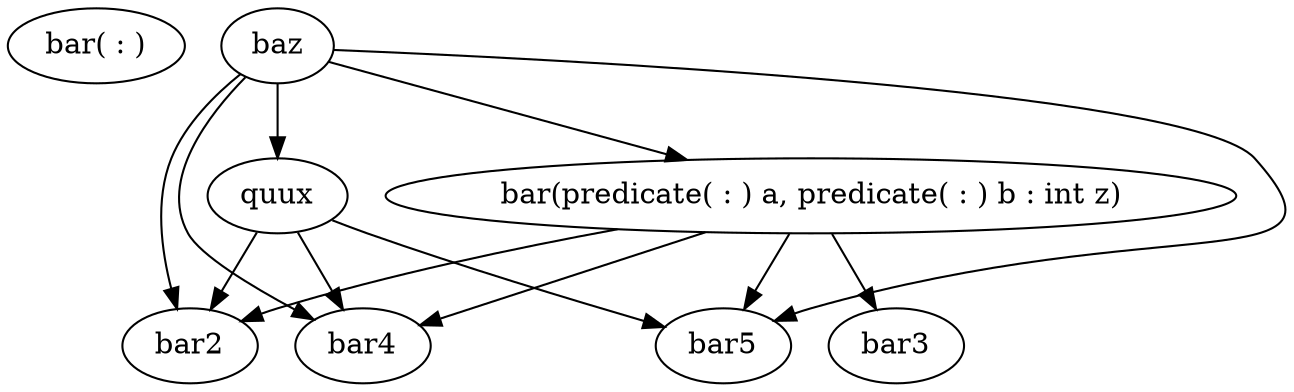 digraph G {
"bar( : )"
quux -> bar2
quux -> bar4
quux -> bar5
"bar(predicate( : ) a, predicate( : ) b : int z)" -> bar2
"bar(predicate( : ) a, predicate( : ) b : int z)" -> bar3
"bar(predicate( : ) a, predicate( : ) b : int z)" -> bar4
"bar(predicate( : ) a, predicate( : ) b : int z)" -> bar5
baz -> bar2
baz -> bar4
baz -> bar5
baz -> quux
baz -> "bar(predicate( : ) a, predicate( : ) b : int z)"
}
